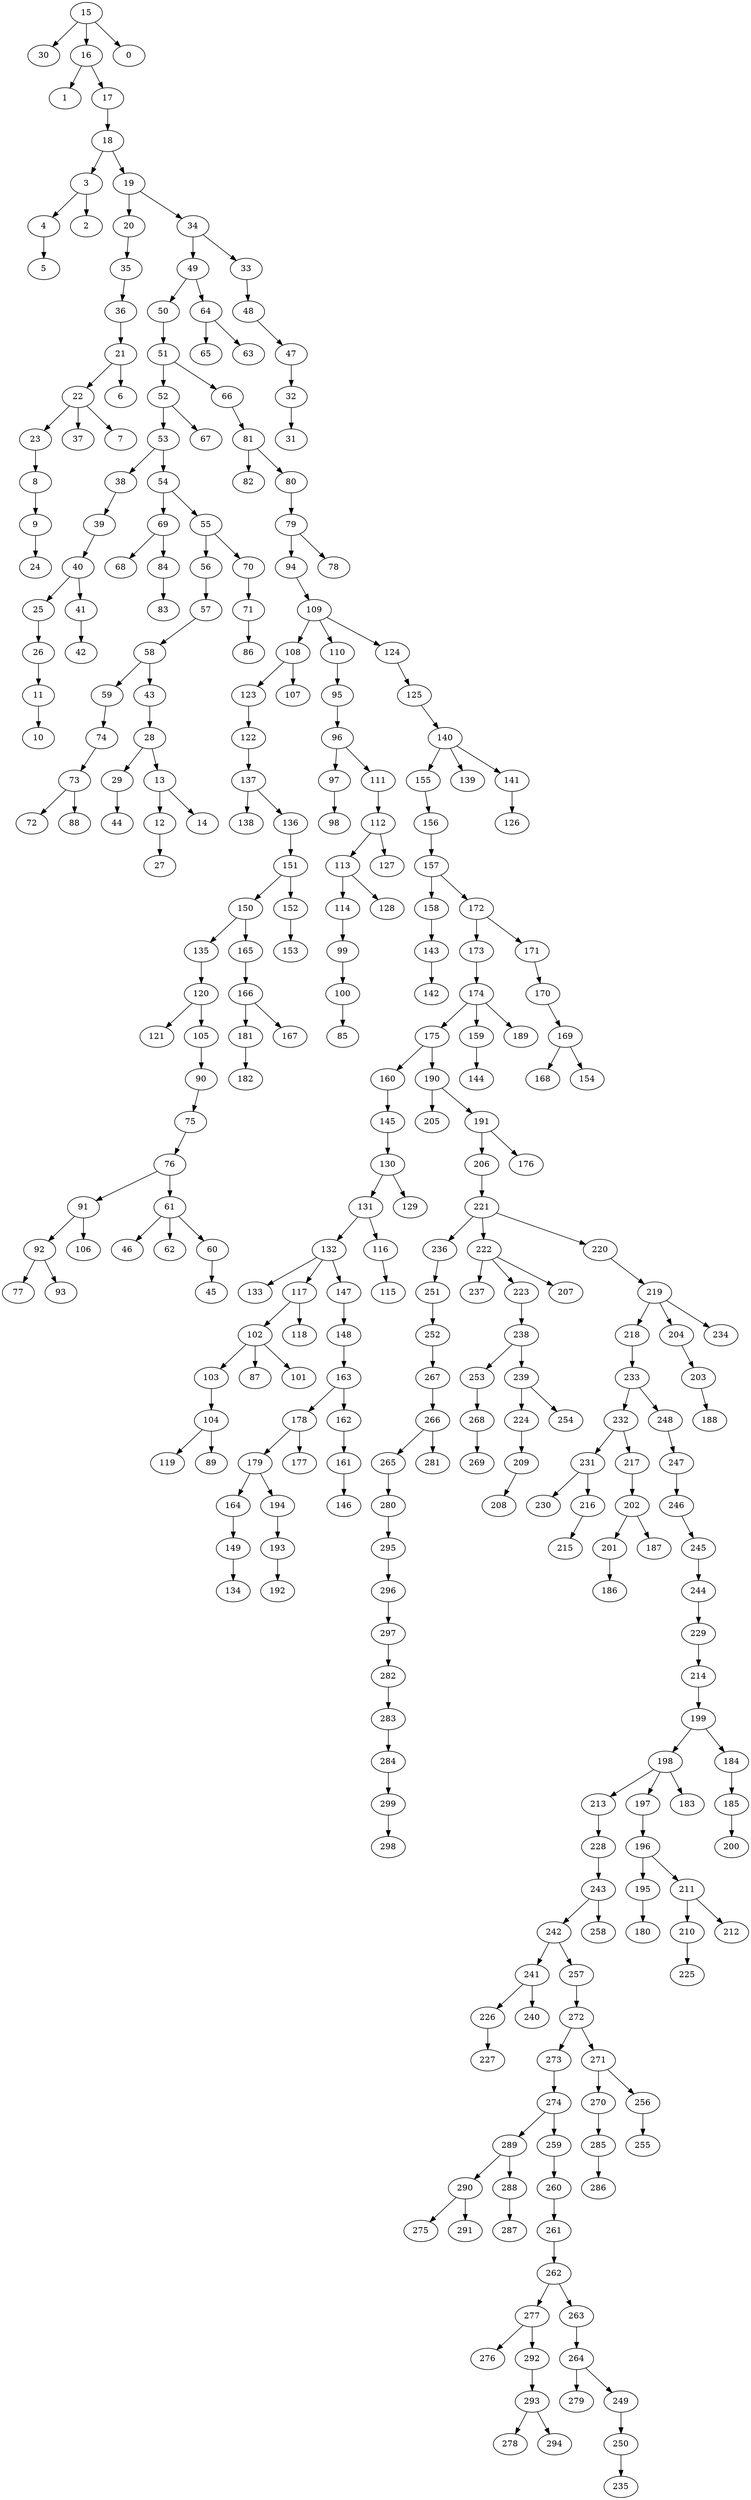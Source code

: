 digraph my_graph {
15;
30;
16;
1;
17;
18;
3;
4;
5;
0;
19;
20;
34;
49;
50;
51;
52;
53;
64;
66;
81;
65;
38;
39;
40;
54;
69;
55;
56;
68;
84;
70;
57;
58;
59;
74;
43;
33;
67;
73;
72;
88;
25;
26;
11;
10;
71;
35;
36;
21;
22;
23;
8;
9;
24;
37;
6;
7;
28;
29;
44;
86;
82;
13;
12;
27;
80;
79;
94;
109;
108;
110;
123;
124;
125;
140;
155;
139;
156;
141;
126;
157;
158;
143;
142;
172;
173;
174;
175;
160;
145;
190;
205;
107;
122;
137;
138;
130;
131;
129;
132;
116;
133;
191;
206;
221;
236;
176;
251;
252;
222;
237;
223;
238;
253;
239;
220;
219;
218;
233;
232;
248;
231;
230;
247;
246;
245;
267;
266;
115;
117;
102;
103;
104;
87;
118;
171;
224;
95;
96;
97;
111;
112;
113;
114;
98;
99;
100;
85;
127;
128;
217;
202;
201;
186;
216;
215;
159;
147;
148;
163;
178;
179;
162;
164;
161;
194;
193;
187;
204;
203;
188;
244;
229;
214;
199;
198;
213;
228;
184;
185;
200;
243;
242;
258;
241;
197;
196;
195;
211;
210;
212;
225;
226;
227;
180;
101;
136;
151;
150;
135;
120;
121;
152;
105;
90;
75;
76;
91;
92;
77;
106;
61;
93;
46;
257;
272;
273;
274;
289;
259;
260;
261;
262;
277;
276;
292;
293;
263;
264;
279;
249;
278;
271;
270;
250;
285;
290;
275;
83;
192;
209;
208;
254;
288;
287;
62;
177;
183;
207;
235;
48;
47;
32;
31;
41;
42;
165;
166;
181;
182;
167;
170;
169;
168;
154;
149;
134;
265;
280;
295;
286;
294;
2;
146;
119;
153;
78;
240;
281;
296;
297;
282;
283;
284;
299;
298;
89;
268;
14;
60;
45;
256;
255;
269;
189;
63;
291;
144;
234;
15->30
15->16
16->1
16->17
17->18
18->3
3->4
4->5
15->0
18->19
19->20
19->34
34->49
49->50
50->51
51->52
52->53
49->64
51->66
66->81
64->65
53->38
38->39
39->40
53->54
54->69
54->55
55->56
69->68
69->84
55->70
56->57
57->58
58->59
59->74
58->43
34->33
52->67
74->73
73->72
73->88
40->25
25->26
26->11
11->10
70->71
20->35
35->36
36->21
21->22
22->23
23->8
8->9
9->24
22->37
21->6
22->7
43->28
28->29
29->44
71->86
81->82
28->13
13->12
12->27
81->80
80->79
79->94
94->109
109->108
109->110
108->123
109->124
124->125
125->140
140->155
140->139
155->156
140->141
141->126
156->157
157->158
158->143
143->142
157->172
172->173
173->174
174->175
175->160
160->145
175->190
190->205
108->107
123->122
122->137
137->138
145->130
130->131
130->129
131->132
131->116
132->133
190->191
191->206
206->221
221->236
191->176
236->251
251->252
221->222
222->237
222->223
223->238
238->253
238->239
221->220
220->219
219->218
218->233
233->232
233->248
232->231
231->230
248->247
247->246
246->245
252->267
267->266
116->115
132->117
117->102
102->103
103->104
102->87
117->118
172->171
239->224
110->95
95->96
96->97
96->111
111->112
112->113
113->114
97->98
114->99
99->100
100->85
112->127
113->128
232->217
217->202
202->201
201->186
231->216
216->215
174->159
132->147
147->148
148->163
163->178
178->179
163->162
179->164
162->161
179->194
194->193
202->187
219->204
204->203
203->188
245->244
244->229
229->214
214->199
199->198
198->213
213->228
199->184
184->185
185->200
228->243
243->242
243->258
242->241
198->197
197->196
196->195
196->211
211->210
211->212
210->225
241->226
226->227
195->180
102->101
137->136
136->151
151->150
150->135
135->120
120->121
151->152
120->105
105->90
90->75
75->76
76->91
91->92
92->77
91->106
76->61
92->93
61->46
242->257
257->272
272->273
273->274
274->289
274->259
259->260
260->261
261->262
262->277
277->276
277->292
292->293
262->263
263->264
264->279
264->249
293->278
272->271
271->270
249->250
270->285
289->290
290->275
84->83
193->192
224->209
209->208
239->254
289->288
288->287
61->62
178->177
198->183
222->207
250->235
33->48
48->47
47->32
32->31
40->41
41->42
150->165
165->166
166->181
181->182
166->167
171->170
170->169
169->168
169->154
164->149
149->134
266->265
265->280
280->295
285->286
293->294
3->2
161->146
104->119
152->153
79->78
241->240
266->281
295->296
296->297
297->282
282->283
283->284
284->299
299->298
104->89
253->268
13->14
61->60
60->45
271->256
256->255
268->269
174->189
64->63
290->291
159->144
219->234
}